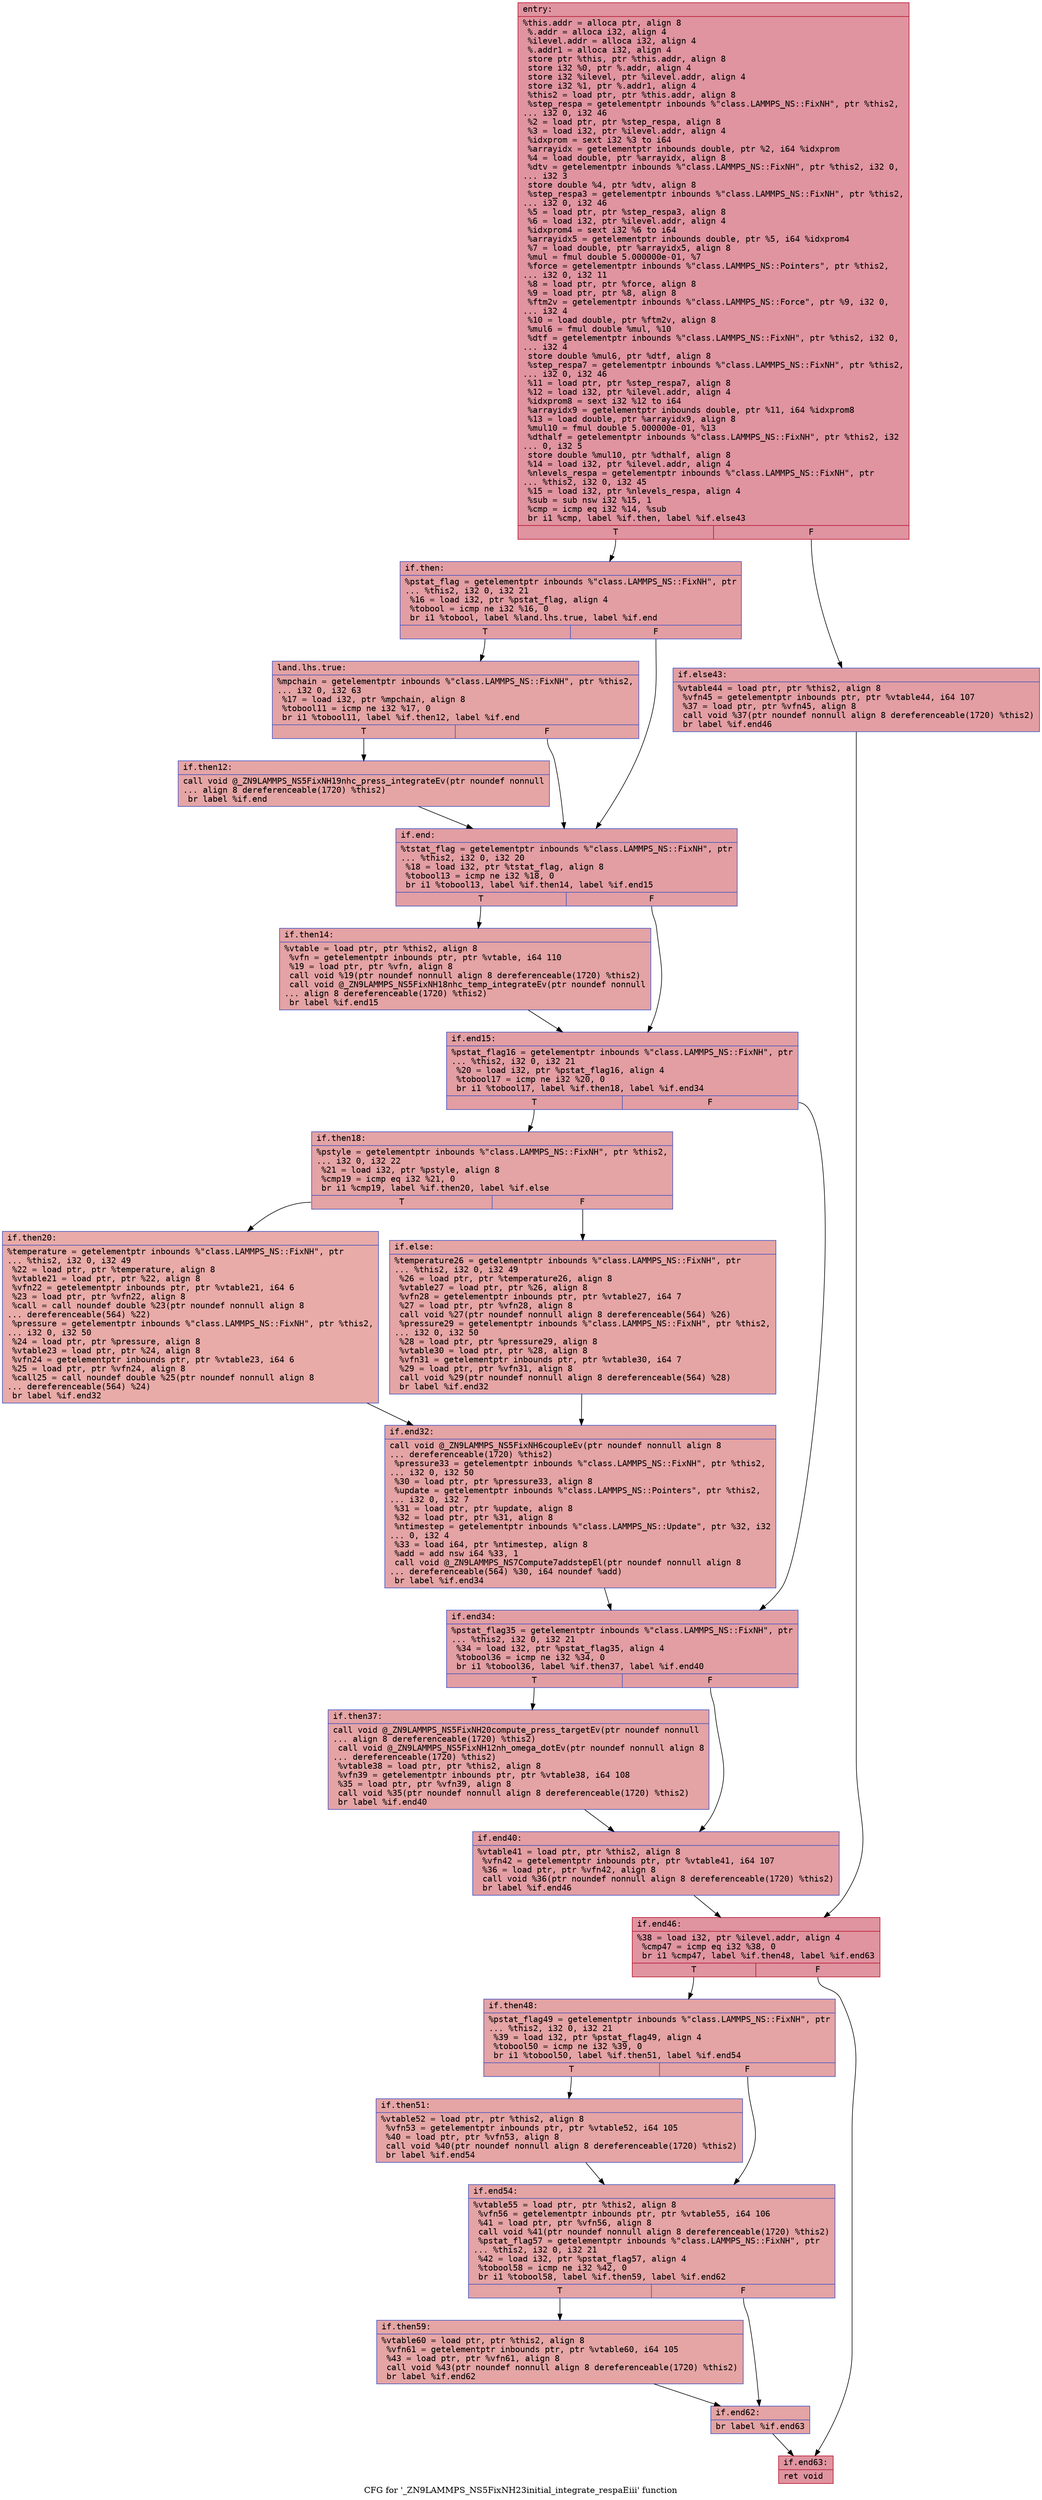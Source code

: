 digraph "CFG for '_ZN9LAMMPS_NS5FixNH23initial_integrate_respaEiii' function" {
	label="CFG for '_ZN9LAMMPS_NS5FixNH23initial_integrate_respaEiii' function";

	Node0x55b2c7a6b5f0 [shape=record,color="#b70d28ff", style=filled, fillcolor="#b70d2870" fontname="Courier",label="{entry:\l|  %this.addr = alloca ptr, align 8\l  %.addr = alloca i32, align 4\l  %ilevel.addr = alloca i32, align 4\l  %.addr1 = alloca i32, align 4\l  store ptr %this, ptr %this.addr, align 8\l  store i32 %0, ptr %.addr, align 4\l  store i32 %ilevel, ptr %ilevel.addr, align 4\l  store i32 %1, ptr %.addr1, align 4\l  %this2 = load ptr, ptr %this.addr, align 8\l  %step_respa = getelementptr inbounds %\"class.LAMMPS_NS::FixNH\", ptr %this2,\l... i32 0, i32 46\l  %2 = load ptr, ptr %step_respa, align 8\l  %3 = load i32, ptr %ilevel.addr, align 4\l  %idxprom = sext i32 %3 to i64\l  %arrayidx = getelementptr inbounds double, ptr %2, i64 %idxprom\l  %4 = load double, ptr %arrayidx, align 8\l  %dtv = getelementptr inbounds %\"class.LAMMPS_NS::FixNH\", ptr %this2, i32 0,\l... i32 3\l  store double %4, ptr %dtv, align 8\l  %step_respa3 = getelementptr inbounds %\"class.LAMMPS_NS::FixNH\", ptr %this2,\l... i32 0, i32 46\l  %5 = load ptr, ptr %step_respa3, align 8\l  %6 = load i32, ptr %ilevel.addr, align 4\l  %idxprom4 = sext i32 %6 to i64\l  %arrayidx5 = getelementptr inbounds double, ptr %5, i64 %idxprom4\l  %7 = load double, ptr %arrayidx5, align 8\l  %mul = fmul double 5.000000e-01, %7\l  %force = getelementptr inbounds %\"class.LAMMPS_NS::Pointers\", ptr %this2,\l... i32 0, i32 11\l  %8 = load ptr, ptr %force, align 8\l  %9 = load ptr, ptr %8, align 8\l  %ftm2v = getelementptr inbounds %\"class.LAMMPS_NS::Force\", ptr %9, i32 0,\l... i32 4\l  %10 = load double, ptr %ftm2v, align 8\l  %mul6 = fmul double %mul, %10\l  %dtf = getelementptr inbounds %\"class.LAMMPS_NS::FixNH\", ptr %this2, i32 0,\l... i32 4\l  store double %mul6, ptr %dtf, align 8\l  %step_respa7 = getelementptr inbounds %\"class.LAMMPS_NS::FixNH\", ptr %this2,\l... i32 0, i32 46\l  %11 = load ptr, ptr %step_respa7, align 8\l  %12 = load i32, ptr %ilevel.addr, align 4\l  %idxprom8 = sext i32 %12 to i64\l  %arrayidx9 = getelementptr inbounds double, ptr %11, i64 %idxprom8\l  %13 = load double, ptr %arrayidx9, align 8\l  %mul10 = fmul double 5.000000e-01, %13\l  %dthalf = getelementptr inbounds %\"class.LAMMPS_NS::FixNH\", ptr %this2, i32\l... 0, i32 5\l  store double %mul10, ptr %dthalf, align 8\l  %14 = load i32, ptr %ilevel.addr, align 4\l  %nlevels_respa = getelementptr inbounds %\"class.LAMMPS_NS::FixNH\", ptr\l... %this2, i32 0, i32 45\l  %15 = load i32, ptr %nlevels_respa, align 4\l  %sub = sub nsw i32 %15, 1\l  %cmp = icmp eq i32 %14, %sub\l  br i1 %cmp, label %if.then, label %if.else43\l|{<s0>T|<s1>F}}"];
	Node0x55b2c7a6b5f0:s0 -> Node0x55b2c7d1c600[tooltip="entry -> if.then\nProbability 50.00%" ];
	Node0x55b2c7a6b5f0:s1 -> Node0x55b2c7d1c670[tooltip="entry -> if.else43\nProbability 50.00%" ];
	Node0x55b2c7d1c600 [shape=record,color="#3d50c3ff", style=filled, fillcolor="#be242e70" fontname="Courier",label="{if.then:\l|  %pstat_flag = getelementptr inbounds %\"class.LAMMPS_NS::FixNH\", ptr\l... %this2, i32 0, i32 21\l  %16 = load i32, ptr %pstat_flag, align 4\l  %tobool = icmp ne i32 %16, 0\l  br i1 %tobool, label %land.lhs.true, label %if.end\l|{<s0>T|<s1>F}}"];
	Node0x55b2c7d1c600:s0 -> Node0x55b2c7d1c9c0[tooltip="if.then -> land.lhs.true\nProbability 62.50%" ];
	Node0x55b2c7d1c600:s1 -> Node0x55b2c7d1ca40[tooltip="if.then -> if.end\nProbability 37.50%" ];
	Node0x55b2c7d1c9c0 [shape=record,color="#3d50c3ff", style=filled, fillcolor="#c32e3170" fontname="Courier",label="{land.lhs.true:\l|  %mpchain = getelementptr inbounds %\"class.LAMMPS_NS::FixNH\", ptr %this2,\l... i32 0, i32 63\l  %17 = load i32, ptr %mpchain, align 8\l  %tobool11 = icmp ne i32 %17, 0\l  br i1 %tobool11, label %if.then12, label %if.end\l|{<s0>T|<s1>F}}"];
	Node0x55b2c7d1c9c0:s0 -> Node0x55b2c7d1cd80[tooltip="land.lhs.true -> if.then12\nProbability 62.50%" ];
	Node0x55b2c7d1c9c0:s1 -> Node0x55b2c7d1ca40[tooltip="land.lhs.true -> if.end\nProbability 37.50%" ];
	Node0x55b2c7d1cd80 [shape=record,color="#3d50c3ff", style=filled, fillcolor="#c5333470" fontname="Courier",label="{if.then12:\l|  call void @_ZN9LAMMPS_NS5FixNH19nhc_press_integrateEv(ptr noundef nonnull\l... align 8 dereferenceable(1720) %this2)\l  br label %if.end\l}"];
	Node0x55b2c7d1cd80 -> Node0x55b2c7d1ca40[tooltip="if.then12 -> if.end\nProbability 100.00%" ];
	Node0x55b2c7d1ca40 [shape=record,color="#3d50c3ff", style=filled, fillcolor="#be242e70" fontname="Courier",label="{if.end:\l|  %tstat_flag = getelementptr inbounds %\"class.LAMMPS_NS::FixNH\", ptr\l... %this2, i32 0, i32 20\l  %18 = load i32, ptr %tstat_flag, align 8\l  %tobool13 = icmp ne i32 %18, 0\l  br i1 %tobool13, label %if.then14, label %if.end15\l|{<s0>T|<s1>F}}"];
	Node0x55b2c7d1ca40:s0 -> Node0x55b2c7d1d260[tooltip="if.end -> if.then14\nProbability 62.50%" ];
	Node0x55b2c7d1ca40:s1 -> Node0x55b2c7d1d2e0[tooltip="if.end -> if.end15\nProbability 37.50%" ];
	Node0x55b2c7d1d260 [shape=record,color="#3d50c3ff", style=filled, fillcolor="#c32e3170" fontname="Courier",label="{if.then14:\l|  %vtable = load ptr, ptr %this2, align 8\l  %vfn = getelementptr inbounds ptr, ptr %vtable, i64 110\l  %19 = load ptr, ptr %vfn, align 8\l  call void %19(ptr noundef nonnull align 8 dereferenceable(1720) %this2)\l  call void @_ZN9LAMMPS_NS5FixNH18nhc_temp_integrateEv(ptr noundef nonnull\l... align 8 dereferenceable(1720) %this2)\l  br label %if.end15\l}"];
	Node0x55b2c7d1d260 -> Node0x55b2c7d1d2e0[tooltip="if.then14 -> if.end15\nProbability 100.00%" ];
	Node0x55b2c7d1d2e0 [shape=record,color="#3d50c3ff", style=filled, fillcolor="#be242e70" fontname="Courier",label="{if.end15:\l|  %pstat_flag16 = getelementptr inbounds %\"class.LAMMPS_NS::FixNH\", ptr\l... %this2, i32 0, i32 21\l  %20 = load i32, ptr %pstat_flag16, align 4\l  %tobool17 = icmp ne i32 %20, 0\l  br i1 %tobool17, label %if.then18, label %if.end34\l|{<s0>T|<s1>F}}"];
	Node0x55b2c7d1d2e0:s0 -> Node0x55b2c7d1da70[tooltip="if.end15 -> if.then18\nProbability 62.50%" ];
	Node0x55b2c7d1d2e0:s1 -> Node0x55b2c7d1daf0[tooltip="if.end15 -> if.end34\nProbability 37.50%" ];
	Node0x55b2c7d1da70 [shape=record,color="#3d50c3ff", style=filled, fillcolor="#c32e3170" fontname="Courier",label="{if.then18:\l|  %pstyle = getelementptr inbounds %\"class.LAMMPS_NS::FixNH\", ptr %this2,\l... i32 0, i32 22\l  %21 = load i32, ptr %pstyle, align 8\l  %cmp19 = icmp eq i32 %21, 0\l  br i1 %cmp19, label %if.then20, label %if.else\l|{<s0>T|<s1>F}}"];
	Node0x55b2c7d1da70:s0 -> Node0x55b2c7d1c080[tooltip="if.then18 -> if.then20\nProbability 37.50%" ];
	Node0x55b2c7d1da70:s1 -> Node0x55b2c7d1c100[tooltip="if.then18 -> if.else\nProbability 62.50%" ];
	Node0x55b2c7d1c080 [shape=record,color="#3d50c3ff", style=filled, fillcolor="#cc403a70" fontname="Courier",label="{if.then20:\l|  %temperature = getelementptr inbounds %\"class.LAMMPS_NS::FixNH\", ptr\l... %this2, i32 0, i32 49\l  %22 = load ptr, ptr %temperature, align 8\l  %vtable21 = load ptr, ptr %22, align 8\l  %vfn22 = getelementptr inbounds ptr, ptr %vtable21, i64 6\l  %23 = load ptr, ptr %vfn22, align 8\l  %call = call noundef double %23(ptr noundef nonnull align 8\l... dereferenceable(564) %22)\l  %pressure = getelementptr inbounds %\"class.LAMMPS_NS::FixNH\", ptr %this2,\l... i32 0, i32 50\l  %24 = load ptr, ptr %pressure, align 8\l  %vtable23 = load ptr, ptr %24, align 8\l  %vfn24 = getelementptr inbounds ptr, ptr %vtable23, i64 6\l  %25 = load ptr, ptr %vfn24, align 8\l  %call25 = call noundef double %25(ptr noundef nonnull align 8\l... dereferenceable(564) %24)\l  br label %if.end32\l}"];
	Node0x55b2c7d1c080 -> Node0x55b2c7d1eba0[tooltip="if.then20 -> if.end32\nProbability 100.00%" ];
	Node0x55b2c7d1c100 [shape=record,color="#3d50c3ff", style=filled, fillcolor="#c5333470" fontname="Courier",label="{if.else:\l|  %temperature26 = getelementptr inbounds %\"class.LAMMPS_NS::FixNH\", ptr\l... %this2, i32 0, i32 49\l  %26 = load ptr, ptr %temperature26, align 8\l  %vtable27 = load ptr, ptr %26, align 8\l  %vfn28 = getelementptr inbounds ptr, ptr %vtable27, i64 7\l  %27 = load ptr, ptr %vfn28, align 8\l  call void %27(ptr noundef nonnull align 8 dereferenceable(564) %26)\l  %pressure29 = getelementptr inbounds %\"class.LAMMPS_NS::FixNH\", ptr %this2,\l... i32 0, i32 50\l  %28 = load ptr, ptr %pressure29, align 8\l  %vtable30 = load ptr, ptr %28, align 8\l  %vfn31 = getelementptr inbounds ptr, ptr %vtable30, i64 7\l  %29 = load ptr, ptr %vfn31, align 8\l  call void %29(ptr noundef nonnull align 8 dereferenceable(564) %28)\l  br label %if.end32\l}"];
	Node0x55b2c7d1c100 -> Node0x55b2c7d1eba0[tooltip="if.else -> if.end32\nProbability 100.00%" ];
	Node0x55b2c7d1eba0 [shape=record,color="#3d50c3ff", style=filled, fillcolor="#c32e3170" fontname="Courier",label="{if.end32:\l|  call void @_ZN9LAMMPS_NS5FixNH6coupleEv(ptr noundef nonnull align 8\l... dereferenceable(1720) %this2)\l  %pressure33 = getelementptr inbounds %\"class.LAMMPS_NS::FixNH\", ptr %this2,\l... i32 0, i32 50\l  %30 = load ptr, ptr %pressure33, align 8\l  %update = getelementptr inbounds %\"class.LAMMPS_NS::Pointers\", ptr %this2,\l... i32 0, i32 7\l  %31 = load ptr, ptr %update, align 8\l  %32 = load ptr, ptr %31, align 8\l  %ntimestep = getelementptr inbounds %\"class.LAMMPS_NS::Update\", ptr %32, i32\l... 0, i32 4\l  %33 = load i64, ptr %ntimestep, align 8\l  %add = add nsw i64 %33, 1\l  call void @_ZN9LAMMPS_NS7Compute7addstepEl(ptr noundef nonnull align 8\l... dereferenceable(564) %30, i64 noundef %add)\l  br label %if.end34\l}"];
	Node0x55b2c7d1eba0 -> Node0x55b2c7d1daf0[tooltip="if.end32 -> if.end34\nProbability 100.00%" ];
	Node0x55b2c7d1daf0 [shape=record,color="#3d50c3ff", style=filled, fillcolor="#be242e70" fontname="Courier",label="{if.end34:\l|  %pstat_flag35 = getelementptr inbounds %\"class.LAMMPS_NS::FixNH\", ptr\l... %this2, i32 0, i32 21\l  %34 = load i32, ptr %pstat_flag35, align 4\l  %tobool36 = icmp ne i32 %34, 0\l  br i1 %tobool36, label %if.then37, label %if.end40\l|{<s0>T|<s1>F}}"];
	Node0x55b2c7d1daf0:s0 -> Node0x55b2c7d1fff0[tooltip="if.end34 -> if.then37\nProbability 62.50%" ];
	Node0x55b2c7d1daf0:s1 -> Node0x55b2c7d20070[tooltip="if.end34 -> if.end40\nProbability 37.50%" ];
	Node0x55b2c7d1fff0 [shape=record,color="#3d50c3ff", style=filled, fillcolor="#c32e3170" fontname="Courier",label="{if.then37:\l|  call void @_ZN9LAMMPS_NS5FixNH20compute_press_targetEv(ptr noundef nonnull\l... align 8 dereferenceable(1720) %this2)\l  call void @_ZN9LAMMPS_NS5FixNH12nh_omega_dotEv(ptr noundef nonnull align 8\l... dereferenceable(1720) %this2)\l  %vtable38 = load ptr, ptr %this2, align 8\l  %vfn39 = getelementptr inbounds ptr, ptr %vtable38, i64 108\l  %35 = load ptr, ptr %vfn39, align 8\l  call void %35(ptr noundef nonnull align 8 dereferenceable(1720) %this2)\l  br label %if.end40\l}"];
	Node0x55b2c7d1fff0 -> Node0x55b2c7d20070[tooltip="if.then37 -> if.end40\nProbability 100.00%" ];
	Node0x55b2c7d20070 [shape=record,color="#3d50c3ff", style=filled, fillcolor="#be242e70" fontname="Courier",label="{if.end40:\l|  %vtable41 = load ptr, ptr %this2, align 8\l  %vfn42 = getelementptr inbounds ptr, ptr %vtable41, i64 107\l  %36 = load ptr, ptr %vfn42, align 8\l  call void %36(ptr noundef nonnull align 8 dereferenceable(1720) %this2)\l  br label %if.end46\l}"];
	Node0x55b2c7d20070 -> Node0x55b2c7d20990[tooltip="if.end40 -> if.end46\nProbability 100.00%" ];
	Node0x55b2c7d1c670 [shape=record,color="#3d50c3ff", style=filled, fillcolor="#be242e70" fontname="Courier",label="{if.else43:\l|  %vtable44 = load ptr, ptr %this2, align 8\l  %vfn45 = getelementptr inbounds ptr, ptr %vtable44, i64 107\l  %37 = load ptr, ptr %vfn45, align 8\l  call void %37(ptr noundef nonnull align 8 dereferenceable(1720) %this2)\l  br label %if.end46\l}"];
	Node0x55b2c7d1c670 -> Node0x55b2c7d20990[tooltip="if.else43 -> if.end46\nProbability 100.00%" ];
	Node0x55b2c7d20990 [shape=record,color="#b70d28ff", style=filled, fillcolor="#b70d2870" fontname="Courier",label="{if.end46:\l|  %38 = load i32, ptr %ilevel.addr, align 4\l  %cmp47 = icmp eq i32 %38, 0\l  br i1 %cmp47, label %if.then48, label %if.end63\l|{<s0>T|<s1>F}}"];
	Node0x55b2c7d20990:s0 -> Node0x55b2c7d20ee0[tooltip="if.end46 -> if.then48\nProbability 37.50%" ];
	Node0x55b2c7d20990:s1 -> Node0x55b2c7d20f60[tooltip="if.end46 -> if.end63\nProbability 62.50%" ];
	Node0x55b2c7d20ee0 [shape=record,color="#3d50c3ff", style=filled, fillcolor="#c32e3170" fontname="Courier",label="{if.then48:\l|  %pstat_flag49 = getelementptr inbounds %\"class.LAMMPS_NS::FixNH\", ptr\l... %this2, i32 0, i32 21\l  %39 = load i32, ptr %pstat_flag49, align 4\l  %tobool50 = icmp ne i32 %39, 0\l  br i1 %tobool50, label %if.then51, label %if.end54\l|{<s0>T|<s1>F}}"];
	Node0x55b2c7d20ee0:s0 -> Node0x55b2c7d212c0[tooltip="if.then48 -> if.then51\nProbability 62.50%" ];
	Node0x55b2c7d20ee0:s1 -> Node0x55b2c7d21340[tooltip="if.then48 -> if.end54\nProbability 37.50%" ];
	Node0x55b2c7d212c0 [shape=record,color="#3d50c3ff", style=filled, fillcolor="#c5333470" fontname="Courier",label="{if.then51:\l|  %vtable52 = load ptr, ptr %this2, align 8\l  %vfn53 = getelementptr inbounds ptr, ptr %vtable52, i64 105\l  %40 = load ptr, ptr %vfn53, align 8\l  call void %40(ptr noundef nonnull align 8 dereferenceable(1720) %this2)\l  br label %if.end54\l}"];
	Node0x55b2c7d212c0 -> Node0x55b2c7d21340[tooltip="if.then51 -> if.end54\nProbability 100.00%" ];
	Node0x55b2c7d21340 [shape=record,color="#3d50c3ff", style=filled, fillcolor="#c32e3170" fontname="Courier",label="{if.end54:\l|  %vtable55 = load ptr, ptr %this2, align 8\l  %vfn56 = getelementptr inbounds ptr, ptr %vtable55, i64 106\l  %41 = load ptr, ptr %vfn56, align 8\l  call void %41(ptr noundef nonnull align 8 dereferenceable(1720) %this2)\l  %pstat_flag57 = getelementptr inbounds %\"class.LAMMPS_NS::FixNH\", ptr\l... %this2, i32 0, i32 21\l  %42 = load i32, ptr %pstat_flag57, align 4\l  %tobool58 = icmp ne i32 %42, 0\l  br i1 %tobool58, label %if.then59, label %if.end62\l|{<s0>T|<s1>F}}"];
	Node0x55b2c7d21340:s0 -> Node0x55b2c7d21cf0[tooltip="if.end54 -> if.then59\nProbability 62.50%" ];
	Node0x55b2c7d21340:s1 -> Node0x55b2c7d21d70[tooltip="if.end54 -> if.end62\nProbability 37.50%" ];
	Node0x55b2c7d21cf0 [shape=record,color="#3d50c3ff", style=filled, fillcolor="#c5333470" fontname="Courier",label="{if.then59:\l|  %vtable60 = load ptr, ptr %this2, align 8\l  %vfn61 = getelementptr inbounds ptr, ptr %vtable60, i64 105\l  %43 = load ptr, ptr %vfn61, align 8\l  call void %43(ptr noundef nonnull align 8 dereferenceable(1720) %this2)\l  br label %if.end62\l}"];
	Node0x55b2c7d21cf0 -> Node0x55b2c7d21d70[tooltip="if.then59 -> if.end62\nProbability 100.00%" ];
	Node0x55b2c7d21d70 [shape=record,color="#3d50c3ff", style=filled, fillcolor="#c32e3170" fontname="Courier",label="{if.end62:\l|  br label %if.end63\l}"];
	Node0x55b2c7d21d70 -> Node0x55b2c7d20f60[tooltip="if.end62 -> if.end63\nProbability 100.00%" ];
	Node0x55b2c7d20f60 [shape=record,color="#b70d28ff", style=filled, fillcolor="#b70d2870" fontname="Courier",label="{if.end63:\l|  ret void\l}"];
}
